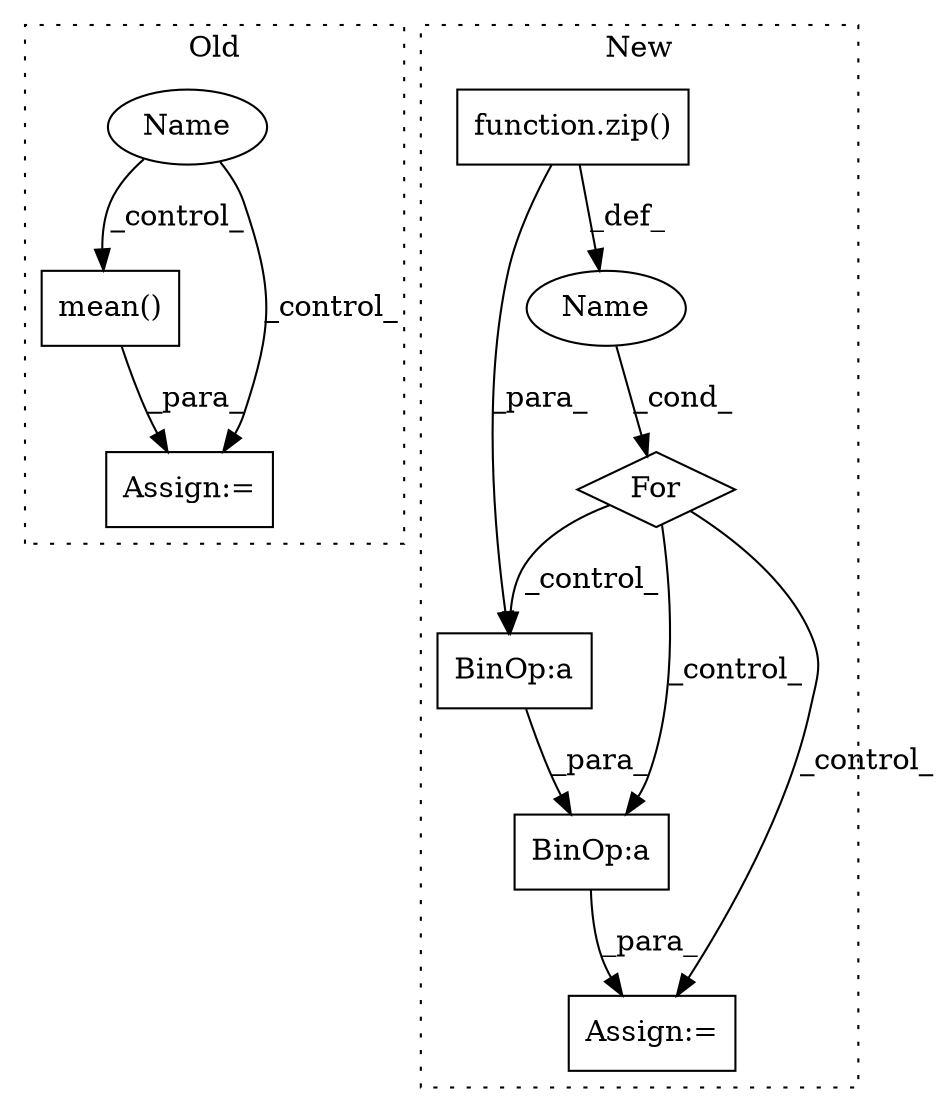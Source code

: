 digraph G {
subgraph cluster0 {
1 [label="mean()" a="75" s="7777,7792" l="14,1" shape="box"];
6 [label="Assign:=" a="68" s="7774" l="3" shape="box"];
7 [label="Name" a="87" s="7740" l="12" shape="ellipse"];
label = "Old";
style="dotted";
}
subgraph cluster1 {
2 [label="For" a="107" s="7791,7824" l="4,14" shape="diamond"];
3 [label="Assign:=" a="68" s="7846" l="3" shape="box"];
4 [label="Name" a="87" s="7798" l="1" shape="ellipse"];
5 [label="BinOp:a" a="82" s="7857" l="3" shape="box"];
8 [label="function.zip()" a="75" s="7803,7823" l="4,1" shape="box"];
9 [label="BinOp:a" a="82" s="7857" l="24" shape="box"];
label = "New";
style="dotted";
}
1 -> 6 [label="_para_"];
2 -> 3 [label="_control_"];
2 -> 9 [label="_control_"];
2 -> 5 [label="_control_"];
4 -> 2 [label="_cond_"];
5 -> 9 [label="_para_"];
7 -> 1 [label="_control_"];
7 -> 6 [label="_control_"];
8 -> 5 [label="_para_"];
8 -> 4 [label="_def_"];
9 -> 3 [label="_para_"];
}